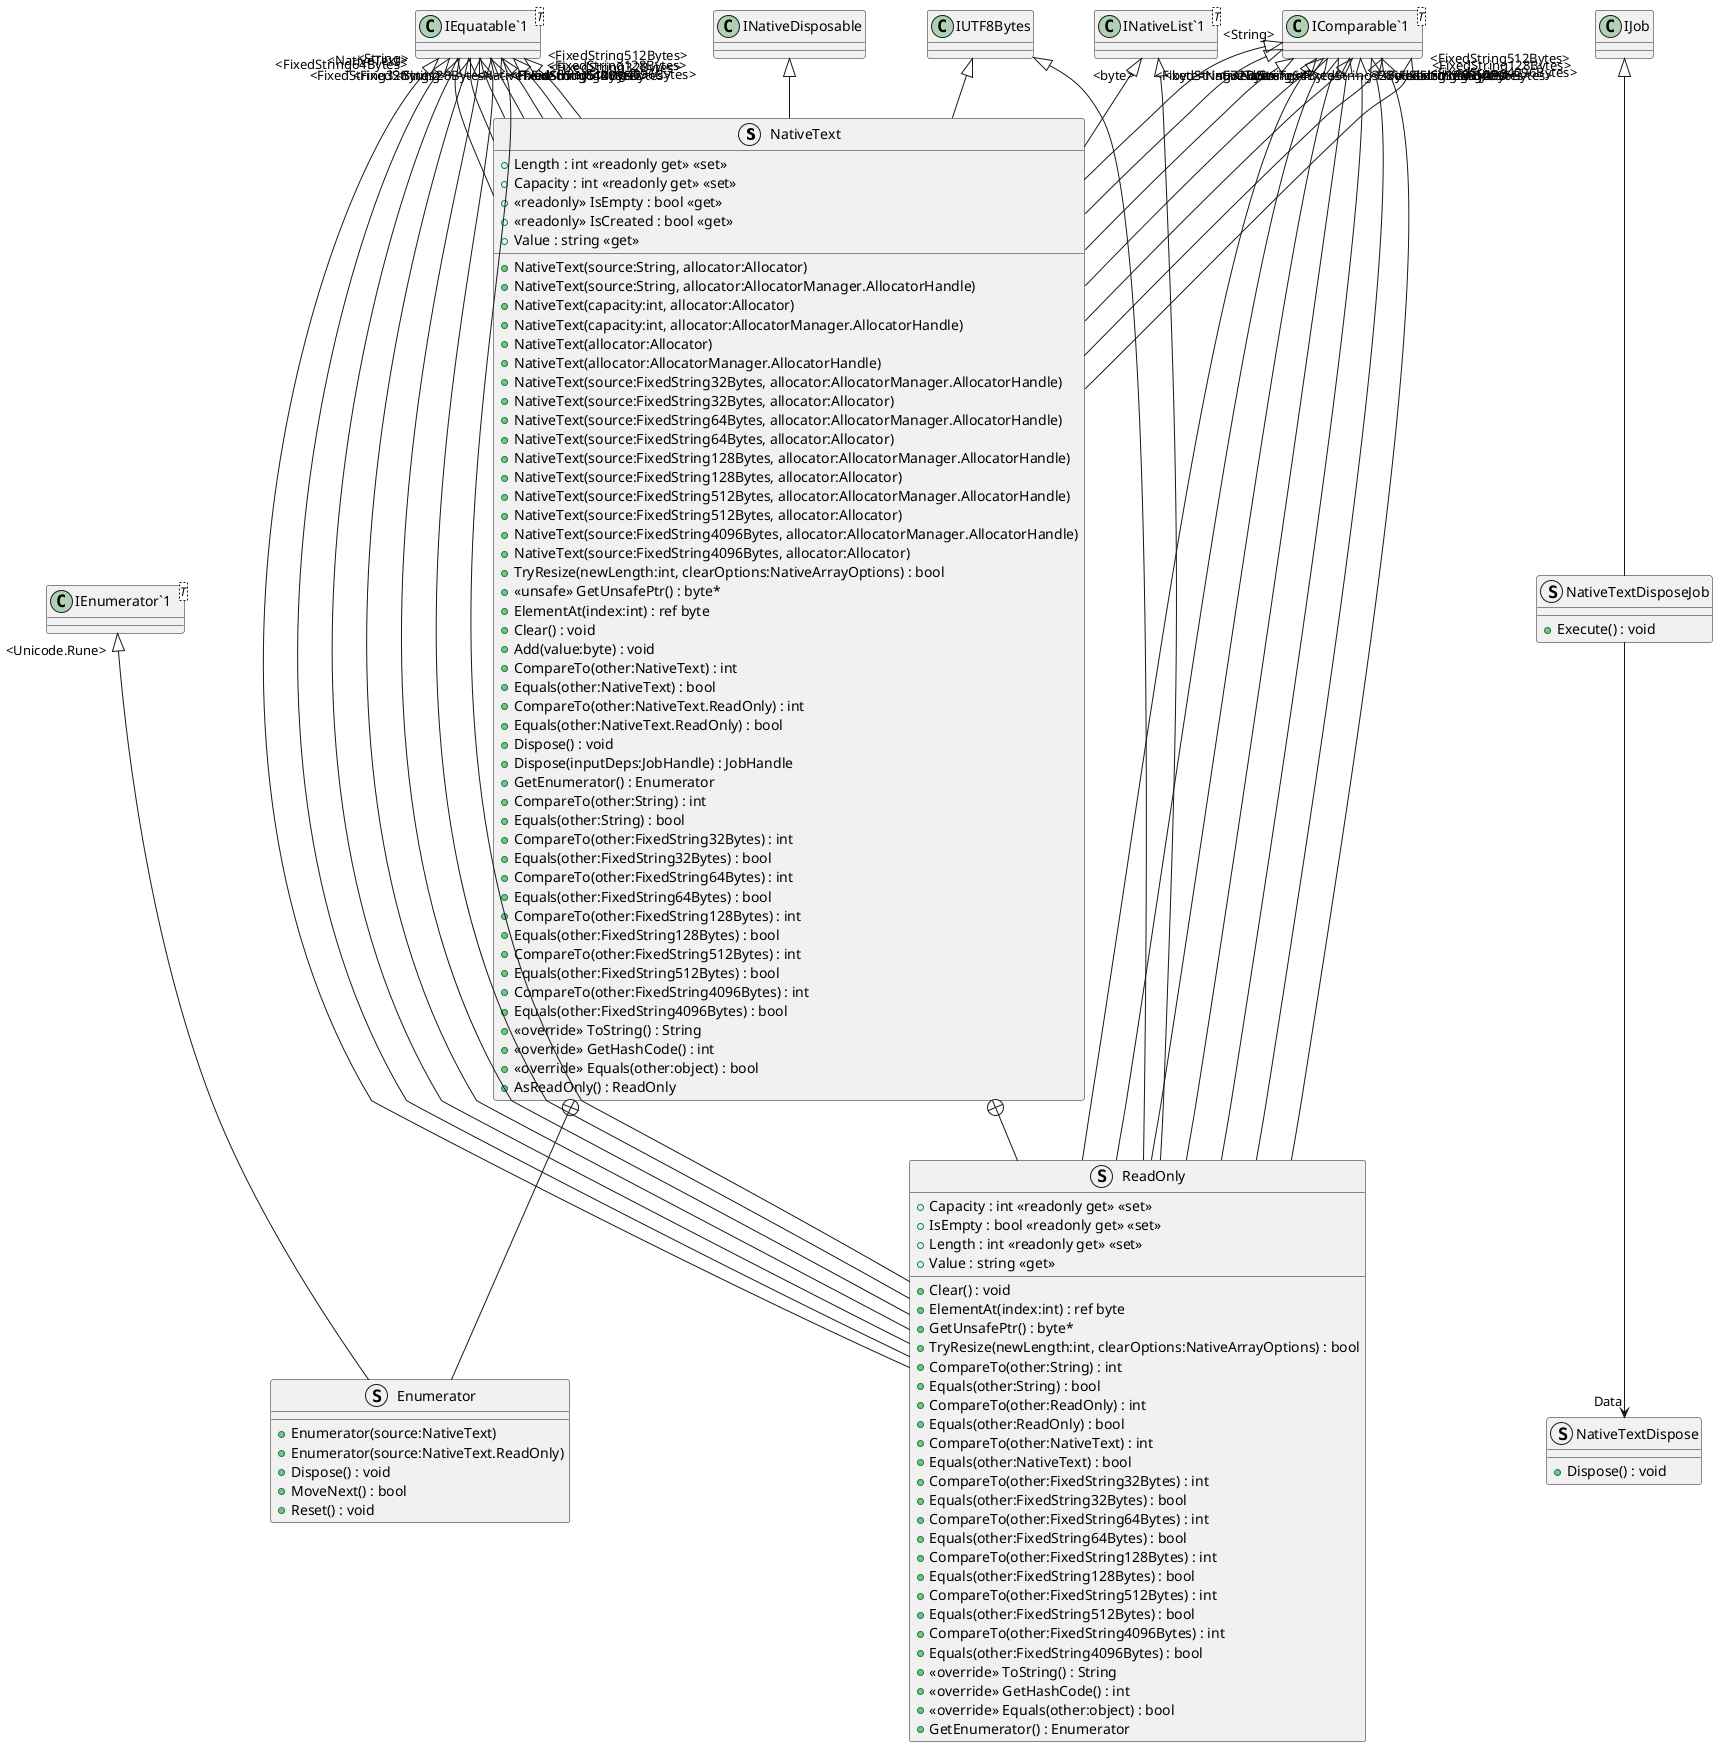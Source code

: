 @startuml
struct NativeText {
    + NativeText(source:String, allocator:Allocator)
    + NativeText(source:String, allocator:AllocatorManager.AllocatorHandle)
    + NativeText(capacity:int, allocator:Allocator)
    + NativeText(capacity:int, allocator:AllocatorManager.AllocatorHandle)
    + NativeText(allocator:Allocator)
    + NativeText(allocator:AllocatorManager.AllocatorHandle)
    + NativeText(source:FixedString32Bytes, allocator:AllocatorManager.AllocatorHandle)
    + NativeText(source:FixedString32Bytes, allocator:Allocator)
    + NativeText(source:FixedString64Bytes, allocator:AllocatorManager.AllocatorHandle)
    + NativeText(source:FixedString64Bytes, allocator:Allocator)
    + NativeText(source:FixedString128Bytes, allocator:AllocatorManager.AllocatorHandle)
    + NativeText(source:FixedString128Bytes, allocator:Allocator)
    + NativeText(source:FixedString512Bytes, allocator:AllocatorManager.AllocatorHandle)
    + NativeText(source:FixedString512Bytes, allocator:Allocator)
    + NativeText(source:FixedString4096Bytes, allocator:AllocatorManager.AllocatorHandle)
    + NativeText(source:FixedString4096Bytes, allocator:Allocator)
    + Length : int <<readonly get>> <<set>>
    + Capacity : int <<readonly get>> <<set>>
    + TryResize(newLength:int, clearOptions:NativeArrayOptions) : bool
    + <<readonly>> IsEmpty : bool <<get>>
    + <<readonly>> IsCreated : bool <<get>>
    + <<unsafe>> GetUnsafePtr() : byte*
    + ElementAt(index:int) : ref byte
    + Clear() : void
    + Add(value:byte) : void
    + CompareTo(other:NativeText) : int
    + Equals(other:NativeText) : bool
    + CompareTo(other:NativeText.ReadOnly) : int
    + Equals(other:NativeText.ReadOnly) : bool
    + Dispose() : void
    + Dispose(inputDeps:JobHandle) : JobHandle
    + Value : string <<get>>
    + GetEnumerator() : Enumerator
    + CompareTo(other:String) : int
    + Equals(other:String) : bool
    + CompareTo(other:FixedString32Bytes) : int
    + Equals(other:FixedString32Bytes) : bool
    + CompareTo(other:FixedString64Bytes) : int
    + Equals(other:FixedString64Bytes) : bool
    + CompareTo(other:FixedString128Bytes) : int
    + Equals(other:FixedString128Bytes) : bool
    + CompareTo(other:FixedString512Bytes) : int
    + Equals(other:FixedString512Bytes) : bool
    + CompareTo(other:FixedString4096Bytes) : int
    + Equals(other:FixedString4096Bytes) : bool
    + <<override>> ToString() : String
    + <<override>> GetHashCode() : int
    + <<override>> Equals(other:object) : bool
    + AsReadOnly() : ReadOnly
}
struct NativeTextDispose {
    + Dispose() : void
}
struct NativeTextDisposeJob {
    + Execute() : void
}
class "INativeList`1"<T> {
}
class "IComparable`1"<T> {
}
class "IEquatable`1"<T> {
}
struct Enumerator {
    + Enumerator(source:NativeText)
    + Enumerator(source:NativeText.ReadOnly)
    + Dispose() : void
    + MoveNext() : bool
    + Reset() : void
}
struct ReadOnly {
    + Capacity : int <<readonly get>> <<set>>
    + IsEmpty : bool <<readonly get>> <<set>>
    + Length : int <<readonly get>> <<set>>
    + Clear() : void
    + ElementAt(index:int) : ref byte
    + GetUnsafePtr() : byte*
    + TryResize(newLength:int, clearOptions:NativeArrayOptions) : bool
    + CompareTo(other:String) : int
    + Equals(other:String) : bool
    + CompareTo(other:ReadOnly) : int
    + Equals(other:ReadOnly) : bool
    + CompareTo(other:NativeText) : int
    + Equals(other:NativeText) : bool
    + CompareTo(other:FixedString32Bytes) : int
    + Equals(other:FixedString32Bytes) : bool
    + CompareTo(other:FixedString64Bytes) : int
    + Equals(other:FixedString64Bytes) : bool
    + CompareTo(other:FixedString128Bytes) : int
    + Equals(other:FixedString128Bytes) : bool
    + CompareTo(other:FixedString512Bytes) : int
    + Equals(other:FixedString512Bytes) : bool
    + CompareTo(other:FixedString4096Bytes) : int
    + Equals(other:FixedString4096Bytes) : bool
    + <<override>> ToString() : String
    + <<override>> GetHashCode() : int
    + <<override>> Equals(other:object) : bool
    + Value : string <<get>>
    + GetEnumerator() : Enumerator
}
class "IEnumerator`1"<T> {
}
"INativeList`1" "<byte>" <|-- NativeText
INativeDisposable <|-- NativeText
IUTF8Bytes <|-- NativeText
"IComparable`1" "<String>" <|-- NativeText
"IEquatable`1" "<String>" <|-- NativeText
"IComparable`1" "<NativeText>" <|-- NativeText
"IEquatable`1" "<NativeText>" <|-- NativeText
"IComparable`1" "<FixedString32Bytes>" <|-- NativeText
"IEquatable`1" "<FixedString32Bytes>" <|-- NativeText
"IComparable`1" "<FixedString64Bytes>" <|-- NativeText
"IEquatable`1" "<FixedString64Bytes>" <|-- NativeText
"IComparable`1" "<FixedString128Bytes>" <|-- NativeText
"IEquatable`1" "<FixedString128Bytes>" <|-- NativeText
"IComparable`1" "<FixedString512Bytes>" <|-- NativeText
"IEquatable`1" "<FixedString512Bytes>" <|-- NativeText
"IComparable`1" "<FixedString4096Bytes>" <|-- NativeText
"IEquatable`1" "<FixedString4096Bytes>" <|-- NativeText
IJob <|-- NativeTextDisposeJob
NativeTextDisposeJob --> "Data" NativeTextDispose
NativeText +-- Enumerator
"IEnumerator`1" "<Unicode.Rune>" <|-- Enumerator
NativeText +-- ReadOnly
"INativeList`1" "<byte>" <|-- ReadOnly
IUTF8Bytes <|-- ReadOnly
"IComparable`1" "<String>" <|-- ReadOnly
"IEquatable`1" "<String>" <|-- ReadOnly
"IComparable`1" "<NativeText>" <|-- ReadOnly
"IEquatable`1" "<NativeText>" <|-- ReadOnly
"IComparable`1" "<FixedString32Bytes>" <|-- ReadOnly
"IEquatable`1" "<FixedString32Bytes>" <|-- ReadOnly
"IComparable`1" "<FixedString64Bytes>" <|-- ReadOnly
"IEquatable`1" "<FixedString64Bytes>" <|-- ReadOnly
"IComparable`1" "<FixedString128Bytes>" <|-- ReadOnly
"IEquatable`1" "<FixedString128Bytes>" <|-- ReadOnly
"IComparable`1" "<FixedString512Bytes>" <|-- ReadOnly
"IEquatable`1" "<FixedString512Bytes>" <|-- ReadOnly
"IComparable`1" "<FixedString4096Bytes>" <|-- ReadOnly
"IEquatable`1" "<FixedString4096Bytes>" <|-- ReadOnly
@enduml
